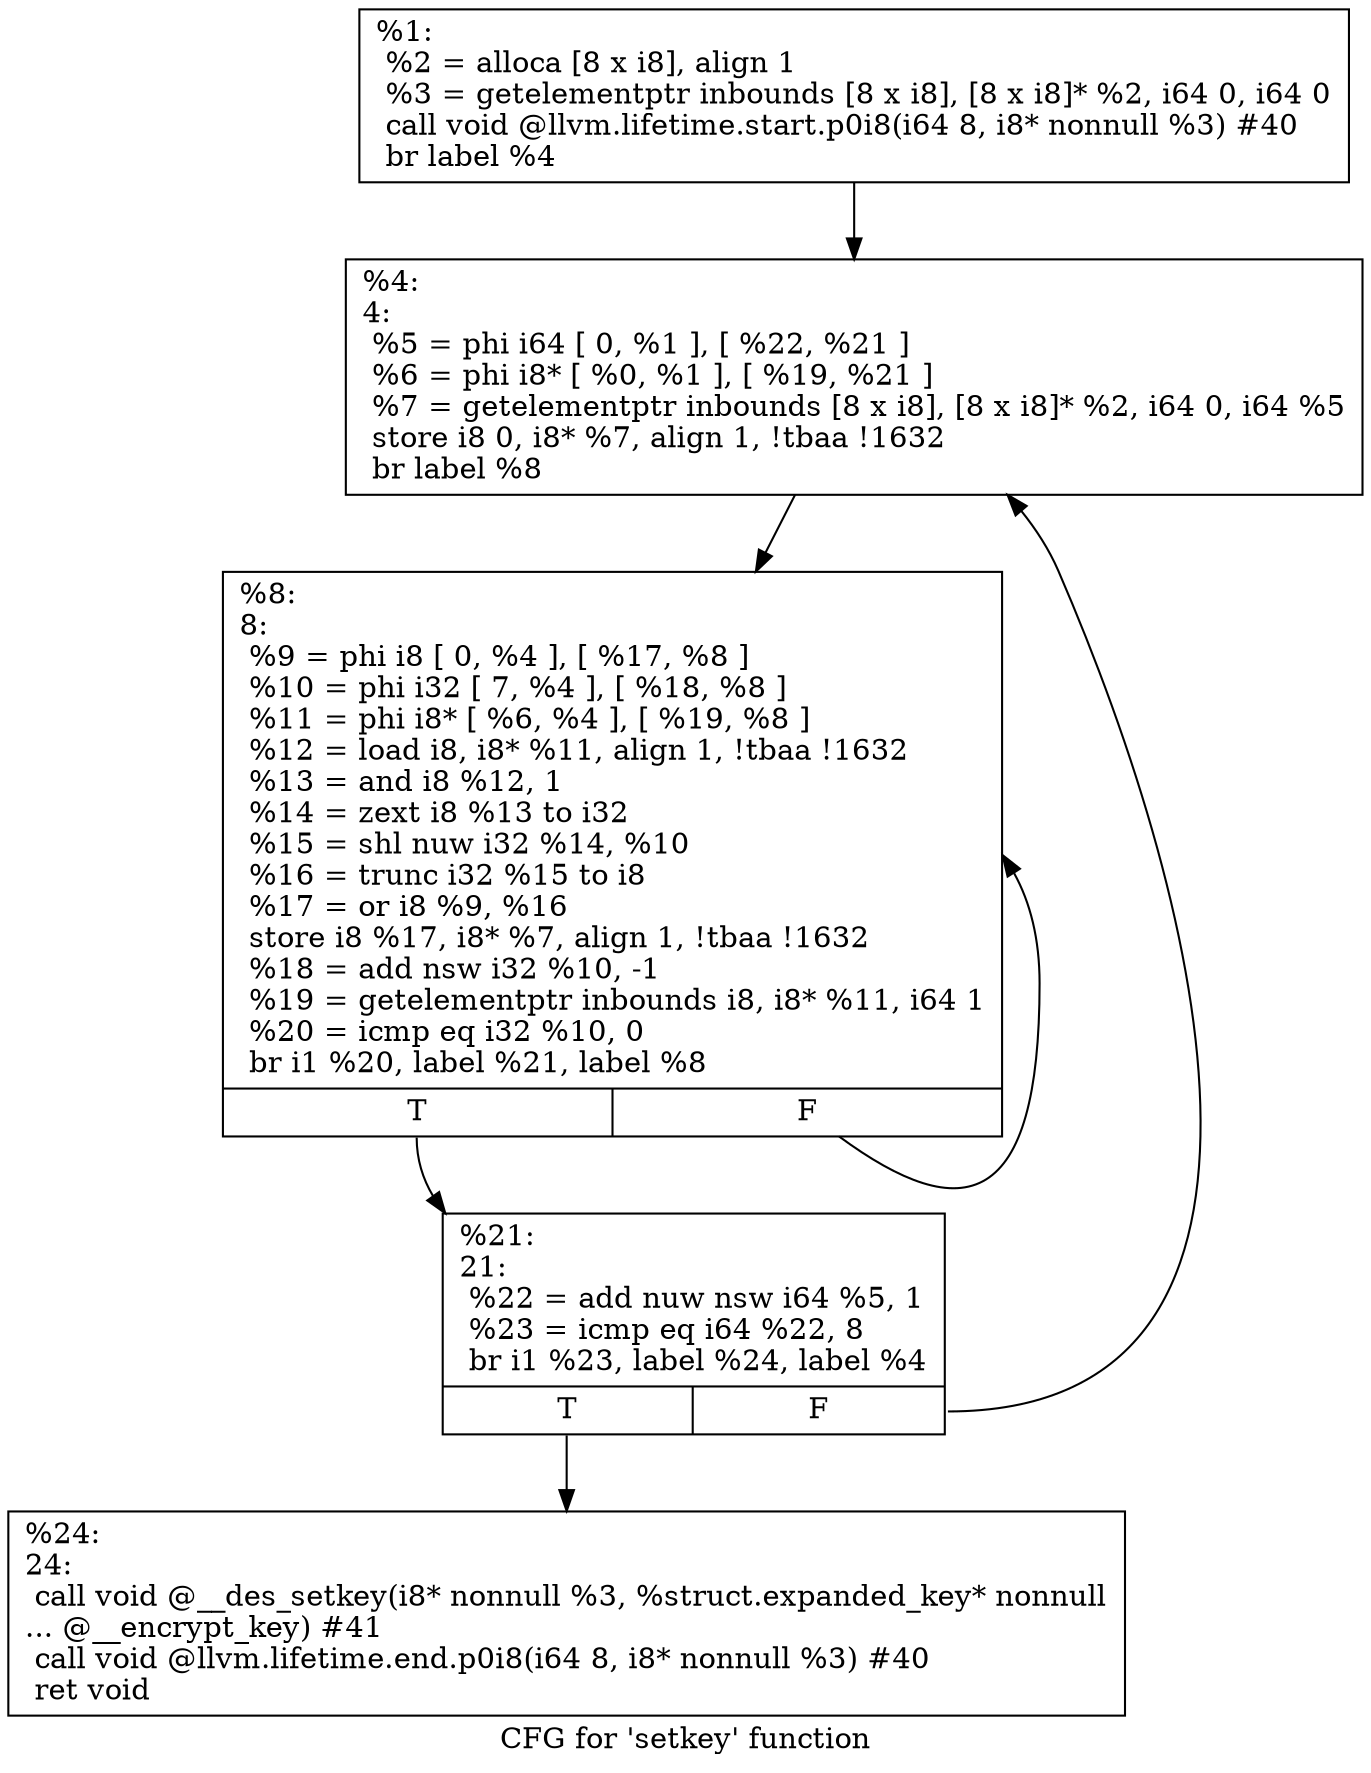 digraph "CFG for 'setkey' function" {
	label="CFG for 'setkey' function";

	Node0x165deb0 [shape=record,label="{%1:\l  %2 = alloca [8 x i8], align 1\l  %3 = getelementptr inbounds [8 x i8], [8 x i8]* %2, i64 0, i64 0\l  call void @llvm.lifetime.start.p0i8(i64 8, i8* nonnull %3) #40\l  br label %4\l}"];
	Node0x165deb0 -> Node0x165df60;
	Node0x165df60 [shape=record,label="{%4:\l4:                                                \l  %5 = phi i64 [ 0, %1 ], [ %22, %21 ]\l  %6 = phi i8* [ %0, %1 ], [ %19, %21 ]\l  %7 = getelementptr inbounds [8 x i8], [8 x i8]* %2, i64 0, i64 %5\l  store i8 0, i8* %7, align 1, !tbaa !1632\l  br label %8\l}"];
	Node0x165df60 -> Node0x165dfb0;
	Node0x165dfb0 [shape=record,label="{%8:\l8:                                                \l  %9 = phi i8 [ 0, %4 ], [ %17, %8 ]\l  %10 = phi i32 [ 7, %4 ], [ %18, %8 ]\l  %11 = phi i8* [ %6, %4 ], [ %19, %8 ]\l  %12 = load i8, i8* %11, align 1, !tbaa !1632\l  %13 = and i8 %12, 1\l  %14 = zext i8 %13 to i32\l  %15 = shl nuw i32 %14, %10\l  %16 = trunc i32 %15 to i8\l  %17 = or i8 %9, %16\l  store i8 %17, i8* %7, align 1, !tbaa !1632\l  %18 = add nsw i32 %10, -1\l  %19 = getelementptr inbounds i8, i8* %11, i64 1\l  %20 = icmp eq i32 %10, 0\l  br i1 %20, label %21, label %8\l|{<s0>T|<s1>F}}"];
	Node0x165dfb0:s0 -> Node0x165e000;
	Node0x165dfb0:s1 -> Node0x165dfb0;
	Node0x165e000 [shape=record,label="{%21:\l21:                                               \l  %22 = add nuw nsw i64 %5, 1\l  %23 = icmp eq i64 %22, 8\l  br i1 %23, label %24, label %4\l|{<s0>T|<s1>F}}"];
	Node0x165e000:s0 -> Node0x165e050;
	Node0x165e000:s1 -> Node0x165df60;
	Node0x165e050 [shape=record,label="{%24:\l24:                                               \l  call void @__des_setkey(i8* nonnull %3, %struct.expanded_key* nonnull\l... @__encrypt_key) #41\l  call void @llvm.lifetime.end.p0i8(i64 8, i8* nonnull %3) #40\l  ret void\l}"];
}

